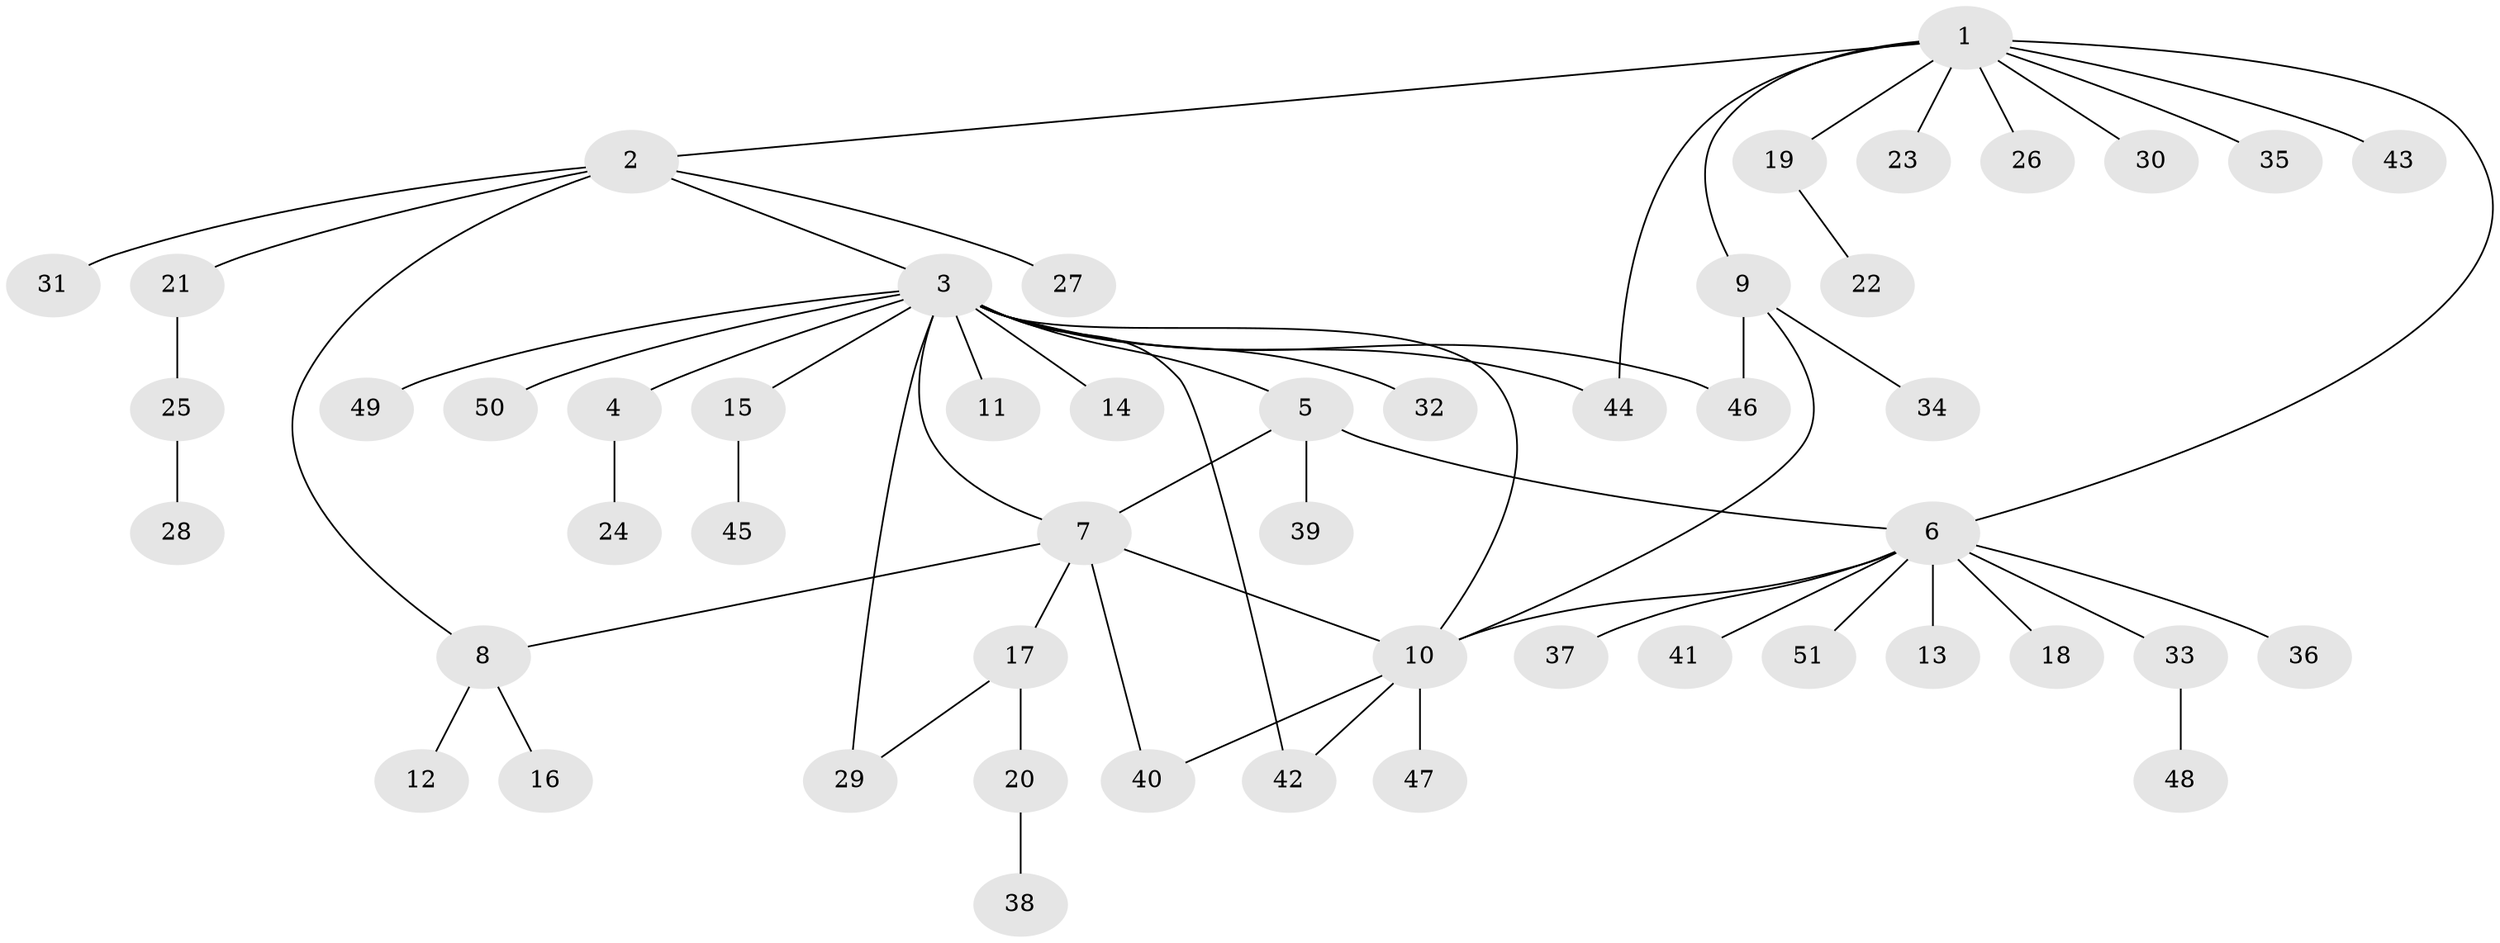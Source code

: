 // Generated by graph-tools (version 1.1) at 2025/02/03/09/25 03:02:46]
// undirected, 51 vertices, 61 edges
graph export_dot {
graph [start="1"]
  node [color=gray90,style=filled];
  1;
  2;
  3;
  4;
  5;
  6;
  7;
  8;
  9;
  10;
  11;
  12;
  13;
  14;
  15;
  16;
  17;
  18;
  19;
  20;
  21;
  22;
  23;
  24;
  25;
  26;
  27;
  28;
  29;
  30;
  31;
  32;
  33;
  34;
  35;
  36;
  37;
  38;
  39;
  40;
  41;
  42;
  43;
  44;
  45;
  46;
  47;
  48;
  49;
  50;
  51;
  1 -- 2;
  1 -- 6;
  1 -- 9;
  1 -- 19;
  1 -- 23;
  1 -- 26;
  1 -- 30;
  1 -- 35;
  1 -- 43;
  1 -- 44;
  2 -- 3;
  2 -- 8;
  2 -- 21;
  2 -- 27;
  2 -- 31;
  3 -- 4;
  3 -- 5;
  3 -- 7;
  3 -- 10;
  3 -- 11;
  3 -- 14;
  3 -- 15;
  3 -- 29;
  3 -- 32;
  3 -- 42;
  3 -- 44;
  3 -- 46;
  3 -- 49;
  3 -- 50;
  4 -- 24;
  5 -- 6;
  5 -- 7;
  5 -- 39;
  6 -- 10;
  6 -- 13;
  6 -- 18;
  6 -- 33;
  6 -- 36;
  6 -- 37;
  6 -- 41;
  6 -- 51;
  7 -- 8;
  7 -- 10;
  7 -- 17;
  7 -- 40;
  8 -- 12;
  8 -- 16;
  9 -- 10;
  9 -- 34;
  9 -- 46;
  10 -- 40;
  10 -- 42;
  10 -- 47;
  15 -- 45;
  17 -- 20;
  17 -- 29;
  19 -- 22;
  20 -- 38;
  21 -- 25;
  25 -- 28;
  33 -- 48;
}
